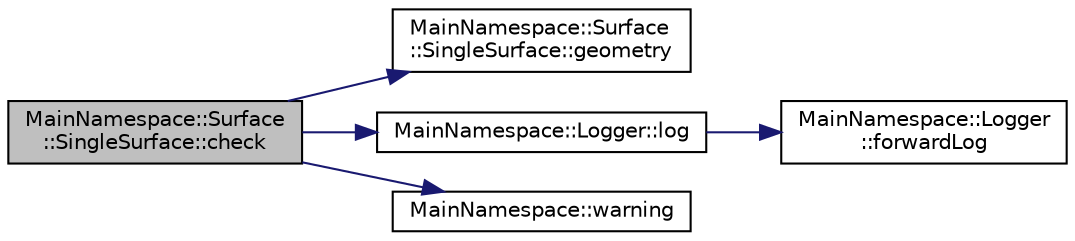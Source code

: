 digraph "MainNamespace::Surface::SingleSurface::check"
{
 // INTERACTIVE_SVG=YES
 // LATEX_PDF_SIZE
  edge [fontname="Helvetica",fontsize="10",labelfontname="Helvetica",labelfontsize="10"];
  node [fontname="Helvetica",fontsize="10",shape=record];
  rankdir="LR";
  Node1 [label="MainNamespace::Surface\l::SingleSurface::check",height=0.2,width=0.4,color="black", fillcolor="grey75", style="filled", fontcolor="black",tooltip="Check that the surface is a boundary."];
  Node1 -> Node2 [color="midnightblue",fontsize="10",style="solid",fontname="Helvetica"];
  Node2 [label="MainNamespace::Surface\l::SingleSurface::geometry",height=0.2,width=0.4,color="black", fillcolor="white", style="filled",URL="$class_main_namespace_1_1_surface_1_1_single_surface.html#ab51f55fa95a3e81416dd88ba743efa57",tooltip="Getter."];
  Node1 -> Node3 [color="midnightblue",fontsize="10",style="solid",fontname="Helvetica"];
  Node3 [label="MainNamespace::Logger::log",height=0.2,width=0.4,color="black", fillcolor="white", style="filled",URL="$namespace_main_namespace_1_1_logger.html#afbb4cc2d8b498e71fcb228f0da8309a1",tooltip=" "];
  Node3 -> Node4 [color="midnightblue",fontsize="10",style="solid",fontname="Helvetica"];
  Node4 [label="MainNamespace::Logger\l::forwardLog",height=0.2,width=0.4,color="black", fillcolor="white", style="filled",URL="$namespace_main_namespace_1_1_logger.html#af052b0198f333fca77f0837a511ec7f7",tooltip=" "];
  Node1 -> Node5 [color="midnightblue",fontsize="10",style="solid",fontname="Helvetica"];
  Node5 [label="MainNamespace::warning",height=0.2,width=0.4,color="black", fillcolor="white", style="filled",URL="$namespace_main_namespace.html#a963bb0fc1186abae512b8fde5e8a078c",tooltip="Distribution warning (about h2lib and gmsh)."];
}
